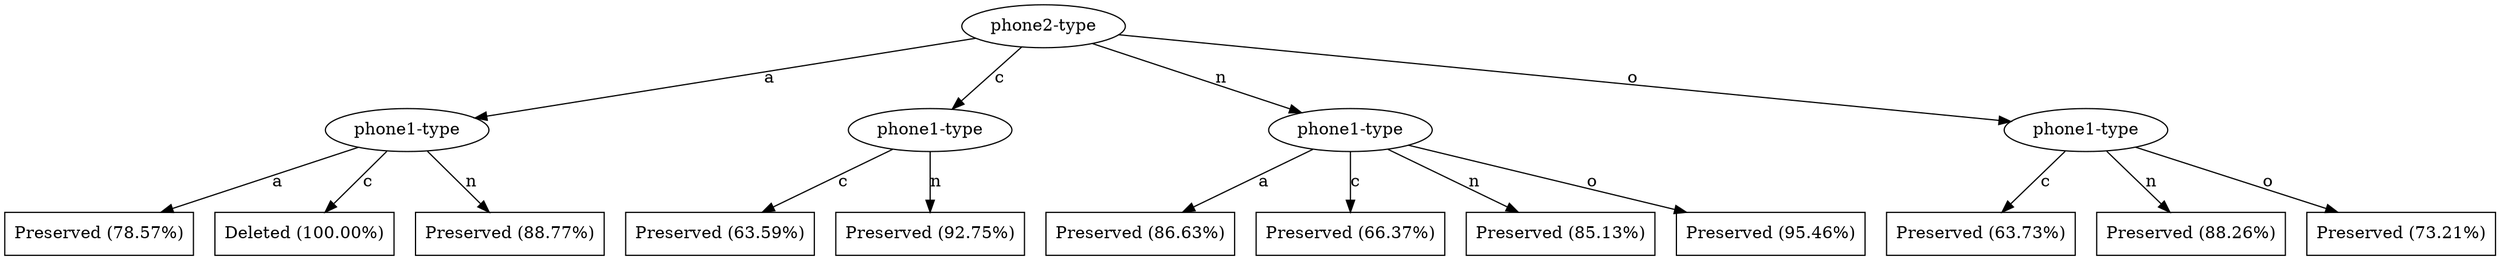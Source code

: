 digraph G {
"bg==" [ shape=ellipse label="phone2-type"]
"bg==" -> "bi0x" [ label="a" ]
"bi0x" [ shape=ellipse label="phone1-type"]
"bi0x" -> "bi0xLTA=" [ label="a" ]
"bi0xLTA=" [ shape=box label="Preserved (78.57%)"]
"bi0x" -> "bi0xLTE=" [ label="c" ]
"bi0xLTE=" [ shape=box label="Deleted (100.00%)"]
"bi0x" -> "bi0xLTI=" [ label="n" ]
"bi0xLTI=" [ shape=box label="Preserved (88.77%)"]
"bg==" -> "bi0y" [ label="c" ]
"bi0y" [ shape=ellipse label="phone1-type"]
"bi0y" -> "bi0yLTE=" [ label="c" ]
"bi0yLTE=" [ shape=box label="Preserved (63.59%)"]
"bi0y" -> "bi0yLTI=" [ label="n" ]
"bi0yLTI=" [ shape=box label="Preserved (92.75%)"]
"bg==" -> "bi0z" [ label="n" ]
"bi0z" [ shape=ellipse label="phone1-type"]
"bi0z" -> "bi0zLTA=" [ label="a" ]
"bi0zLTA=" [ shape=box label="Preserved (86.63%)"]
"bi0z" -> "bi0zLTE=" [ label="c" ]
"bi0zLTE=" [ shape=box label="Preserved (66.37%)"]
"bi0z" -> "bi0zLTI=" [ label="n" ]
"bi0zLTI=" [ shape=box label="Preserved (85.13%)"]
"bi0z" -> "bi0zLTM=" [ label="o" ]
"bi0zLTM=" [ shape=box label="Preserved (95.46%)"]
"bg==" -> "bi00" [ label="o" ]
"bi00" [ shape=ellipse label="phone1-type"]
"bi00" -> "bi00LTE=" [ label="c" ]
"bi00LTE=" [ shape=box label="Preserved (63.73%)"]
"bi00" -> "bi00LTI=" [ label="n" ]
"bi00LTI=" [ shape=box label="Preserved (88.26%)"]
"bi00" -> "bi00LTM=" [ label="o" ]
"bi00LTM=" [ shape=box label="Preserved (73.21%)"]
}
